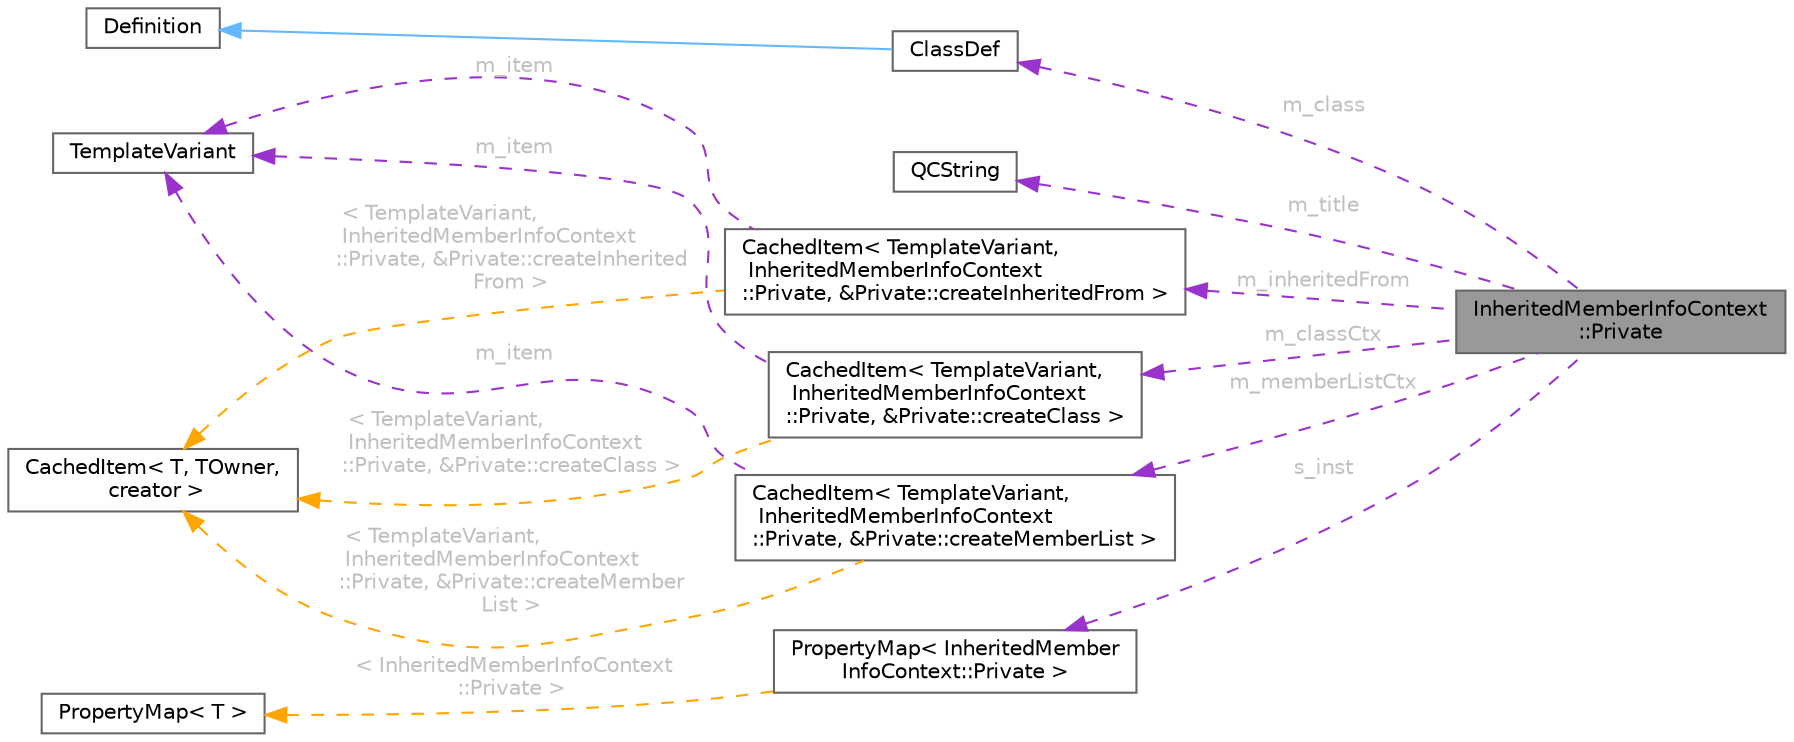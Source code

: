 digraph "InheritedMemberInfoContext::Private"
{
 // INTERACTIVE_SVG=YES
 // LATEX_PDF_SIZE
  bgcolor="transparent";
  edge [fontname=Helvetica,fontsize=10,labelfontname=Helvetica,labelfontsize=10];
  node [fontname=Helvetica,fontsize=10,shape=box,height=0.2,width=0.4];
  rankdir="LR";
  Node1 [id="Node000001",label="InheritedMemberInfoContext\l::Private",height=0.2,width=0.4,color="gray40", fillcolor="grey60", style="filled", fontcolor="black",tooltip=" "];
  Node2 -> Node1 [id="edge1_Node000001_Node000002",dir="back",color="darkorchid3",style="dashed",tooltip=" ",label=" m_class",fontcolor="grey" ];
  Node2 [id="Node000002",label="ClassDef",height=0.2,width=0.4,color="gray40", fillcolor="white", style="filled",URL="$d1/dcf/class_class_def.html",tooltip="A abstract class representing of a compound symbol."];
  Node3 -> Node2 [id="edge2_Node000002_Node000003",dir="back",color="steelblue1",style="solid",tooltip=" "];
  Node3 [id="Node000003",label="Definition",height=0.2,width=0.4,color="gray40", fillcolor="white", style="filled",URL="$d5/dcc/class_definition.html",tooltip="The common base class of all entity definitions found in the sources."];
  Node4 -> Node1 [id="edge3_Node000001_Node000004",dir="back",color="darkorchid3",style="dashed",tooltip=" ",label=" m_title",fontcolor="grey" ];
  Node4 [id="Node000004",label="QCString",height=0.2,width=0.4,color="gray40", fillcolor="white", style="filled",URL="$d9/d45/class_q_c_string.html",tooltip="This is an alternative implementation of QCString."];
  Node5 -> Node1 [id="edge4_Node000001_Node000005",dir="back",color="darkorchid3",style="dashed",tooltip=" ",label=" m_classCtx",fontcolor="grey" ];
  Node5 [id="Node000005",label="CachedItem\< TemplateVariant,\l InheritedMemberInfoContext\l::Private, &Private::createClass \>",height=0.2,width=0.4,color="gray40", fillcolor="white", style="filled",URL="$d7/dc1/class_cached_item.html",tooltip=" "];
  Node6 -> Node5 [id="edge5_Node000005_Node000006",dir="back",color="darkorchid3",style="dashed",tooltip=" ",label=" m_item",fontcolor="grey" ];
  Node6 [id="Node000006",label="TemplateVariant",height=0.2,width=0.4,color="gray40", fillcolor="white", style="filled",URL="$d1/dba/class_template_variant.html",tooltip="Variant type which can hold one value of a fixed set of types."];
  Node7 -> Node5 [id="edge6_Node000005_Node000007",dir="back",color="orange",style="dashed",tooltip=" ",label=" \< TemplateVariant,\l InheritedMemberInfoContext\l::Private, &Private::createClass \>",fontcolor="grey" ];
  Node7 [id="Node000007",label="CachedItem\< T, TOwner,\l creator \>",height=0.2,width=0.4,color="gray40", fillcolor="white", style="filled",URL="$d7/dc1/class_cached_item.html",tooltip="Wrapper for data that needs to be cached."];
  Node8 -> Node1 [id="edge7_Node000001_Node000008",dir="back",color="darkorchid3",style="dashed",tooltip=" ",label=" m_memberListCtx",fontcolor="grey" ];
  Node8 [id="Node000008",label="CachedItem\< TemplateVariant,\l InheritedMemberInfoContext\l::Private, &Private::createMemberList \>",height=0.2,width=0.4,color="gray40", fillcolor="white", style="filled",URL="$d7/dc1/class_cached_item.html",tooltip=" "];
  Node6 -> Node8 [id="edge8_Node000008_Node000006",dir="back",color="darkorchid3",style="dashed",tooltip=" ",label=" m_item",fontcolor="grey" ];
  Node7 -> Node8 [id="edge9_Node000008_Node000007",dir="back",color="orange",style="dashed",tooltip=" ",label=" \< TemplateVariant,\l InheritedMemberInfoContext\l::Private, &Private::createMember\lList \>",fontcolor="grey" ];
  Node9 -> Node1 [id="edge10_Node000001_Node000009",dir="back",color="darkorchid3",style="dashed",tooltip=" ",label=" m_inheritedFrom",fontcolor="grey" ];
  Node9 [id="Node000009",label="CachedItem\< TemplateVariant,\l InheritedMemberInfoContext\l::Private, &Private::createInheritedFrom \>",height=0.2,width=0.4,color="gray40", fillcolor="white", style="filled",URL="$d7/dc1/class_cached_item.html",tooltip=" "];
  Node6 -> Node9 [id="edge11_Node000009_Node000006",dir="back",color="darkorchid3",style="dashed",tooltip=" ",label=" m_item",fontcolor="grey" ];
  Node7 -> Node9 [id="edge12_Node000009_Node000007",dir="back",color="orange",style="dashed",tooltip=" ",label=" \< TemplateVariant,\l InheritedMemberInfoContext\l::Private, &Private::createInherited\lFrom \>",fontcolor="grey" ];
  Node10 -> Node1 [id="edge13_Node000001_Node000010",dir="back",color="darkorchid3",style="dashed",tooltip=" ",label=" s_inst",fontcolor="grey" ];
  Node10 [id="Node000010",label="PropertyMap\< InheritedMember\lInfoContext::Private \>",height=0.2,width=0.4,color="gray40", fillcolor="white", style="filled",URL="$d5/dbf/class_property_map.html",tooltip=" "];
  Node11 -> Node10 [id="edge14_Node000010_Node000011",dir="back",color="orange",style="dashed",tooltip=" ",label=" \< InheritedMemberInfoContext\l::Private \>",fontcolor="grey" ];
  Node11 [id="Node000011",label="PropertyMap\< T \>",height=0.2,width=0.4,color="gray40", fillcolor="white", style="filled",URL="$d5/dbf/class_property_map.html",tooltip="Class representing a mapping of properties and the corresponding getter function."];
}
